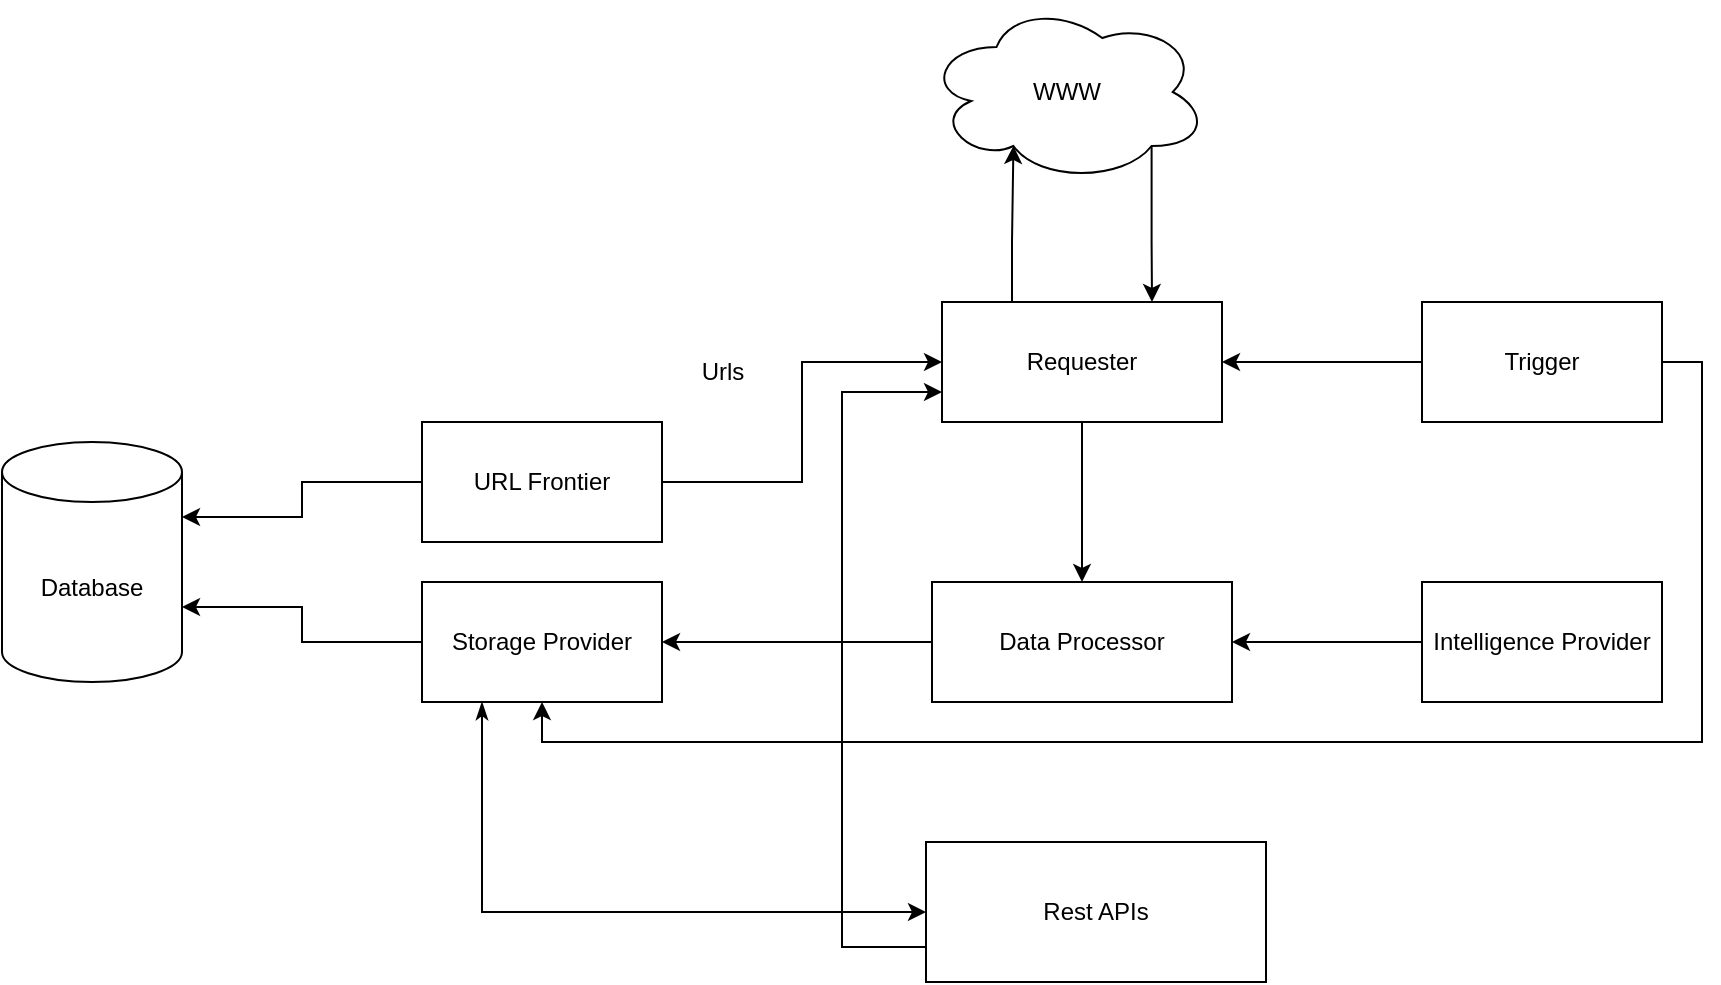 <mxfile version="21.6.1" type="device">
  <diagram name="Page-1" id="VNIjaPZtFgGlDaIKUNm6">
    <mxGraphModel dx="880" dy="546" grid="1" gridSize="10" guides="1" tooltips="1" connect="1" arrows="1" fold="1" page="1" pageScale="1" pageWidth="1100" pageHeight="850" math="0" shadow="0">
      <root>
        <mxCell id="0" />
        <mxCell id="1" parent="0" />
        <mxCell id="IPtf3hFPvb54GT4PUu0N-28" style="edgeStyle=orthogonalEdgeStyle;rounded=0;orthogonalLoop=1;jettySize=auto;html=1;exitX=0.8;exitY=0.8;exitDx=0;exitDy=0;exitPerimeter=0;entryX=0.75;entryY=0;entryDx=0;entryDy=0;" parent="1" source="lYUrkWgxOaLgkRLvz7Ym-2" target="IPtf3hFPvb54GT4PUu0N-5" edge="1">
          <mxGeometry relative="1" as="geometry" />
        </mxCell>
        <mxCell id="lYUrkWgxOaLgkRLvz7Ym-2" value="WWW" style="ellipse;shape=cloud;whiteSpace=wrap;html=1;" parent="1" vertex="1">
          <mxGeometry x="512" y="80" width="141" height="90" as="geometry" />
        </mxCell>
        <mxCell id="lYUrkWgxOaLgkRLvz7Ym-3" value="Database" style="shape=cylinder3;whiteSpace=wrap;html=1;boundedLbl=1;backgroundOutline=1;size=15;" parent="1" vertex="1">
          <mxGeometry x="50" y="300" width="90" height="120" as="geometry" />
        </mxCell>
        <mxCell id="IPtf3hFPvb54GT4PUu0N-7" style="edgeStyle=orthogonalEdgeStyle;rounded=0;orthogonalLoop=1;jettySize=auto;html=1;exitX=1;exitY=0.5;exitDx=0;exitDy=0;entryX=0;entryY=0.5;entryDx=0;entryDy=0;" parent="1" source="lYUrkWgxOaLgkRLvz7Ym-5" target="IPtf3hFPvb54GT4PUu0N-5" edge="1">
          <mxGeometry relative="1" as="geometry" />
        </mxCell>
        <mxCell id="LeT2_E1MLGVhbHzXdgLQ-4" style="edgeStyle=orthogonalEdgeStyle;rounded=0;orthogonalLoop=1;jettySize=auto;html=1;exitX=0;exitY=0.5;exitDx=0;exitDy=0;entryX=1;entryY=0;entryDx=0;entryDy=37.5;entryPerimeter=0;" edge="1" parent="1" source="lYUrkWgxOaLgkRLvz7Ym-5" target="lYUrkWgxOaLgkRLvz7Ym-3">
          <mxGeometry relative="1" as="geometry" />
        </mxCell>
        <mxCell id="lYUrkWgxOaLgkRLvz7Ym-5" value="URL Frontier" style="rounded=0;whiteSpace=wrap;html=1;" parent="1" vertex="1">
          <mxGeometry x="260" y="290" width="120" height="60" as="geometry" />
        </mxCell>
        <mxCell id="LeT2_E1MLGVhbHzXdgLQ-3" style="edgeStyle=orthogonalEdgeStyle;rounded=0;orthogonalLoop=1;jettySize=auto;html=1;exitX=0;exitY=0.5;exitDx=0;exitDy=0;entryX=1;entryY=0;entryDx=0;entryDy=82.5;entryPerimeter=0;" edge="1" parent="1" source="IPtf3hFPvb54GT4PUu0N-3" target="lYUrkWgxOaLgkRLvz7Ym-3">
          <mxGeometry relative="1" as="geometry" />
        </mxCell>
        <mxCell id="LeT2_E1MLGVhbHzXdgLQ-12" style="edgeStyle=orthogonalEdgeStyle;rounded=0;orthogonalLoop=1;jettySize=auto;html=1;exitX=0.25;exitY=1;exitDx=0;exitDy=0;entryX=0;entryY=0.5;entryDx=0;entryDy=0;startArrow=classicThin;startFill=1;" edge="1" parent="1" source="IPtf3hFPvb54GT4PUu0N-3" target="LeT2_E1MLGVhbHzXdgLQ-8">
          <mxGeometry relative="1" as="geometry" />
        </mxCell>
        <mxCell id="IPtf3hFPvb54GT4PUu0N-3" value="Storage Provider" style="rounded=0;whiteSpace=wrap;html=1;" parent="1" vertex="1">
          <mxGeometry x="260" y="370" width="120" height="60" as="geometry" />
        </mxCell>
        <mxCell id="IPtf3hFPvb54GT4PUu0N-27" style="edgeStyle=orthogonalEdgeStyle;rounded=0;orthogonalLoop=1;jettySize=auto;html=1;exitX=0.25;exitY=0;exitDx=0;exitDy=0;entryX=0.31;entryY=0.8;entryDx=0;entryDy=0;entryPerimeter=0;" parent="1" source="IPtf3hFPvb54GT4PUu0N-5" target="lYUrkWgxOaLgkRLvz7Ym-2" edge="1">
          <mxGeometry relative="1" as="geometry" />
        </mxCell>
        <mxCell id="IPtf3hFPvb54GT4PUu0N-29" style="edgeStyle=orthogonalEdgeStyle;rounded=0;orthogonalLoop=1;jettySize=auto;html=1;exitX=0.5;exitY=1;exitDx=0;exitDy=0;" parent="1" source="IPtf3hFPvb54GT4PUu0N-5" target="IPtf3hFPvb54GT4PUu0N-6" edge="1">
          <mxGeometry relative="1" as="geometry" />
        </mxCell>
        <mxCell id="IPtf3hFPvb54GT4PUu0N-5" value="Requester" style="rounded=0;whiteSpace=wrap;html=1;" parent="1" vertex="1">
          <mxGeometry x="520" y="230" width="140" height="60" as="geometry" />
        </mxCell>
        <mxCell id="IPtf3hFPvb54GT4PUu0N-32" style="edgeStyle=orthogonalEdgeStyle;rounded=0;orthogonalLoop=1;jettySize=auto;html=1;exitX=0;exitY=0.5;exitDx=0;exitDy=0;" parent="1" source="IPtf3hFPvb54GT4PUu0N-6" target="IPtf3hFPvb54GT4PUu0N-3" edge="1">
          <mxGeometry relative="1" as="geometry" />
        </mxCell>
        <mxCell id="IPtf3hFPvb54GT4PUu0N-6" value="Data Processor" style="rounded=0;whiteSpace=wrap;html=1;" parent="1" vertex="1">
          <mxGeometry x="515" y="370" width="150" height="60" as="geometry" />
        </mxCell>
        <mxCell id="IPtf3hFPvb54GT4PUu0N-22" value="Urls" style="text;html=1;align=center;verticalAlign=middle;resizable=0;points=[];autosize=1;strokeColor=none;fillColor=none;" parent="1" vertex="1">
          <mxGeometry x="390" y="250" width="40" height="30" as="geometry" />
        </mxCell>
        <mxCell id="IPtf3hFPvb54GT4PUu0N-34" style="edgeStyle=orthogonalEdgeStyle;rounded=0;orthogonalLoop=1;jettySize=auto;html=1;exitX=0;exitY=0.5;exitDx=0;exitDy=0;entryX=1;entryY=0.5;entryDx=0;entryDy=0;" parent="1" source="IPtf3hFPvb54GT4PUu0N-30" target="IPtf3hFPvb54GT4PUu0N-5" edge="1">
          <mxGeometry relative="1" as="geometry" />
        </mxCell>
        <mxCell id="LeT2_E1MLGVhbHzXdgLQ-7" style="edgeStyle=orthogonalEdgeStyle;rounded=0;orthogonalLoop=1;jettySize=auto;html=1;exitX=1;exitY=0.5;exitDx=0;exitDy=0;entryX=0.5;entryY=1;entryDx=0;entryDy=0;" edge="1" parent="1" source="IPtf3hFPvb54GT4PUu0N-30" target="IPtf3hFPvb54GT4PUu0N-3">
          <mxGeometry relative="1" as="geometry" />
        </mxCell>
        <mxCell id="IPtf3hFPvb54GT4PUu0N-30" value="Trigger" style="rounded=0;whiteSpace=wrap;html=1;" parent="1" vertex="1">
          <mxGeometry x="760" y="230" width="120" height="60" as="geometry" />
        </mxCell>
        <mxCell id="IPtf3hFPvb54GT4PUu0N-33" style="edgeStyle=orthogonalEdgeStyle;rounded=0;orthogonalLoop=1;jettySize=auto;html=1;exitX=0;exitY=0.5;exitDx=0;exitDy=0;entryX=1;entryY=0.5;entryDx=0;entryDy=0;" parent="1" source="IPtf3hFPvb54GT4PUu0N-31" target="IPtf3hFPvb54GT4PUu0N-6" edge="1">
          <mxGeometry relative="1" as="geometry" />
        </mxCell>
        <mxCell id="IPtf3hFPvb54GT4PUu0N-31" value="Intelligence Provider" style="rounded=0;whiteSpace=wrap;html=1;" parent="1" vertex="1">
          <mxGeometry x="760" y="370" width="120" height="60" as="geometry" />
        </mxCell>
        <mxCell id="LeT2_E1MLGVhbHzXdgLQ-13" style="edgeStyle=orthogonalEdgeStyle;rounded=0;orthogonalLoop=1;jettySize=auto;html=1;exitX=0;exitY=0.75;exitDx=0;exitDy=0;entryX=0;entryY=0.75;entryDx=0;entryDy=0;" edge="1" parent="1" source="LeT2_E1MLGVhbHzXdgLQ-8" target="IPtf3hFPvb54GT4PUu0N-5">
          <mxGeometry relative="1" as="geometry">
            <Array as="points">
              <mxPoint x="470" y="553" />
              <mxPoint x="470" y="275" />
            </Array>
          </mxGeometry>
        </mxCell>
        <mxCell id="LeT2_E1MLGVhbHzXdgLQ-8" value="Rest APIs" style="rounded=0;whiteSpace=wrap;html=1;" vertex="1" parent="1">
          <mxGeometry x="512" y="500" width="170" height="70" as="geometry" />
        </mxCell>
      </root>
    </mxGraphModel>
  </diagram>
</mxfile>

